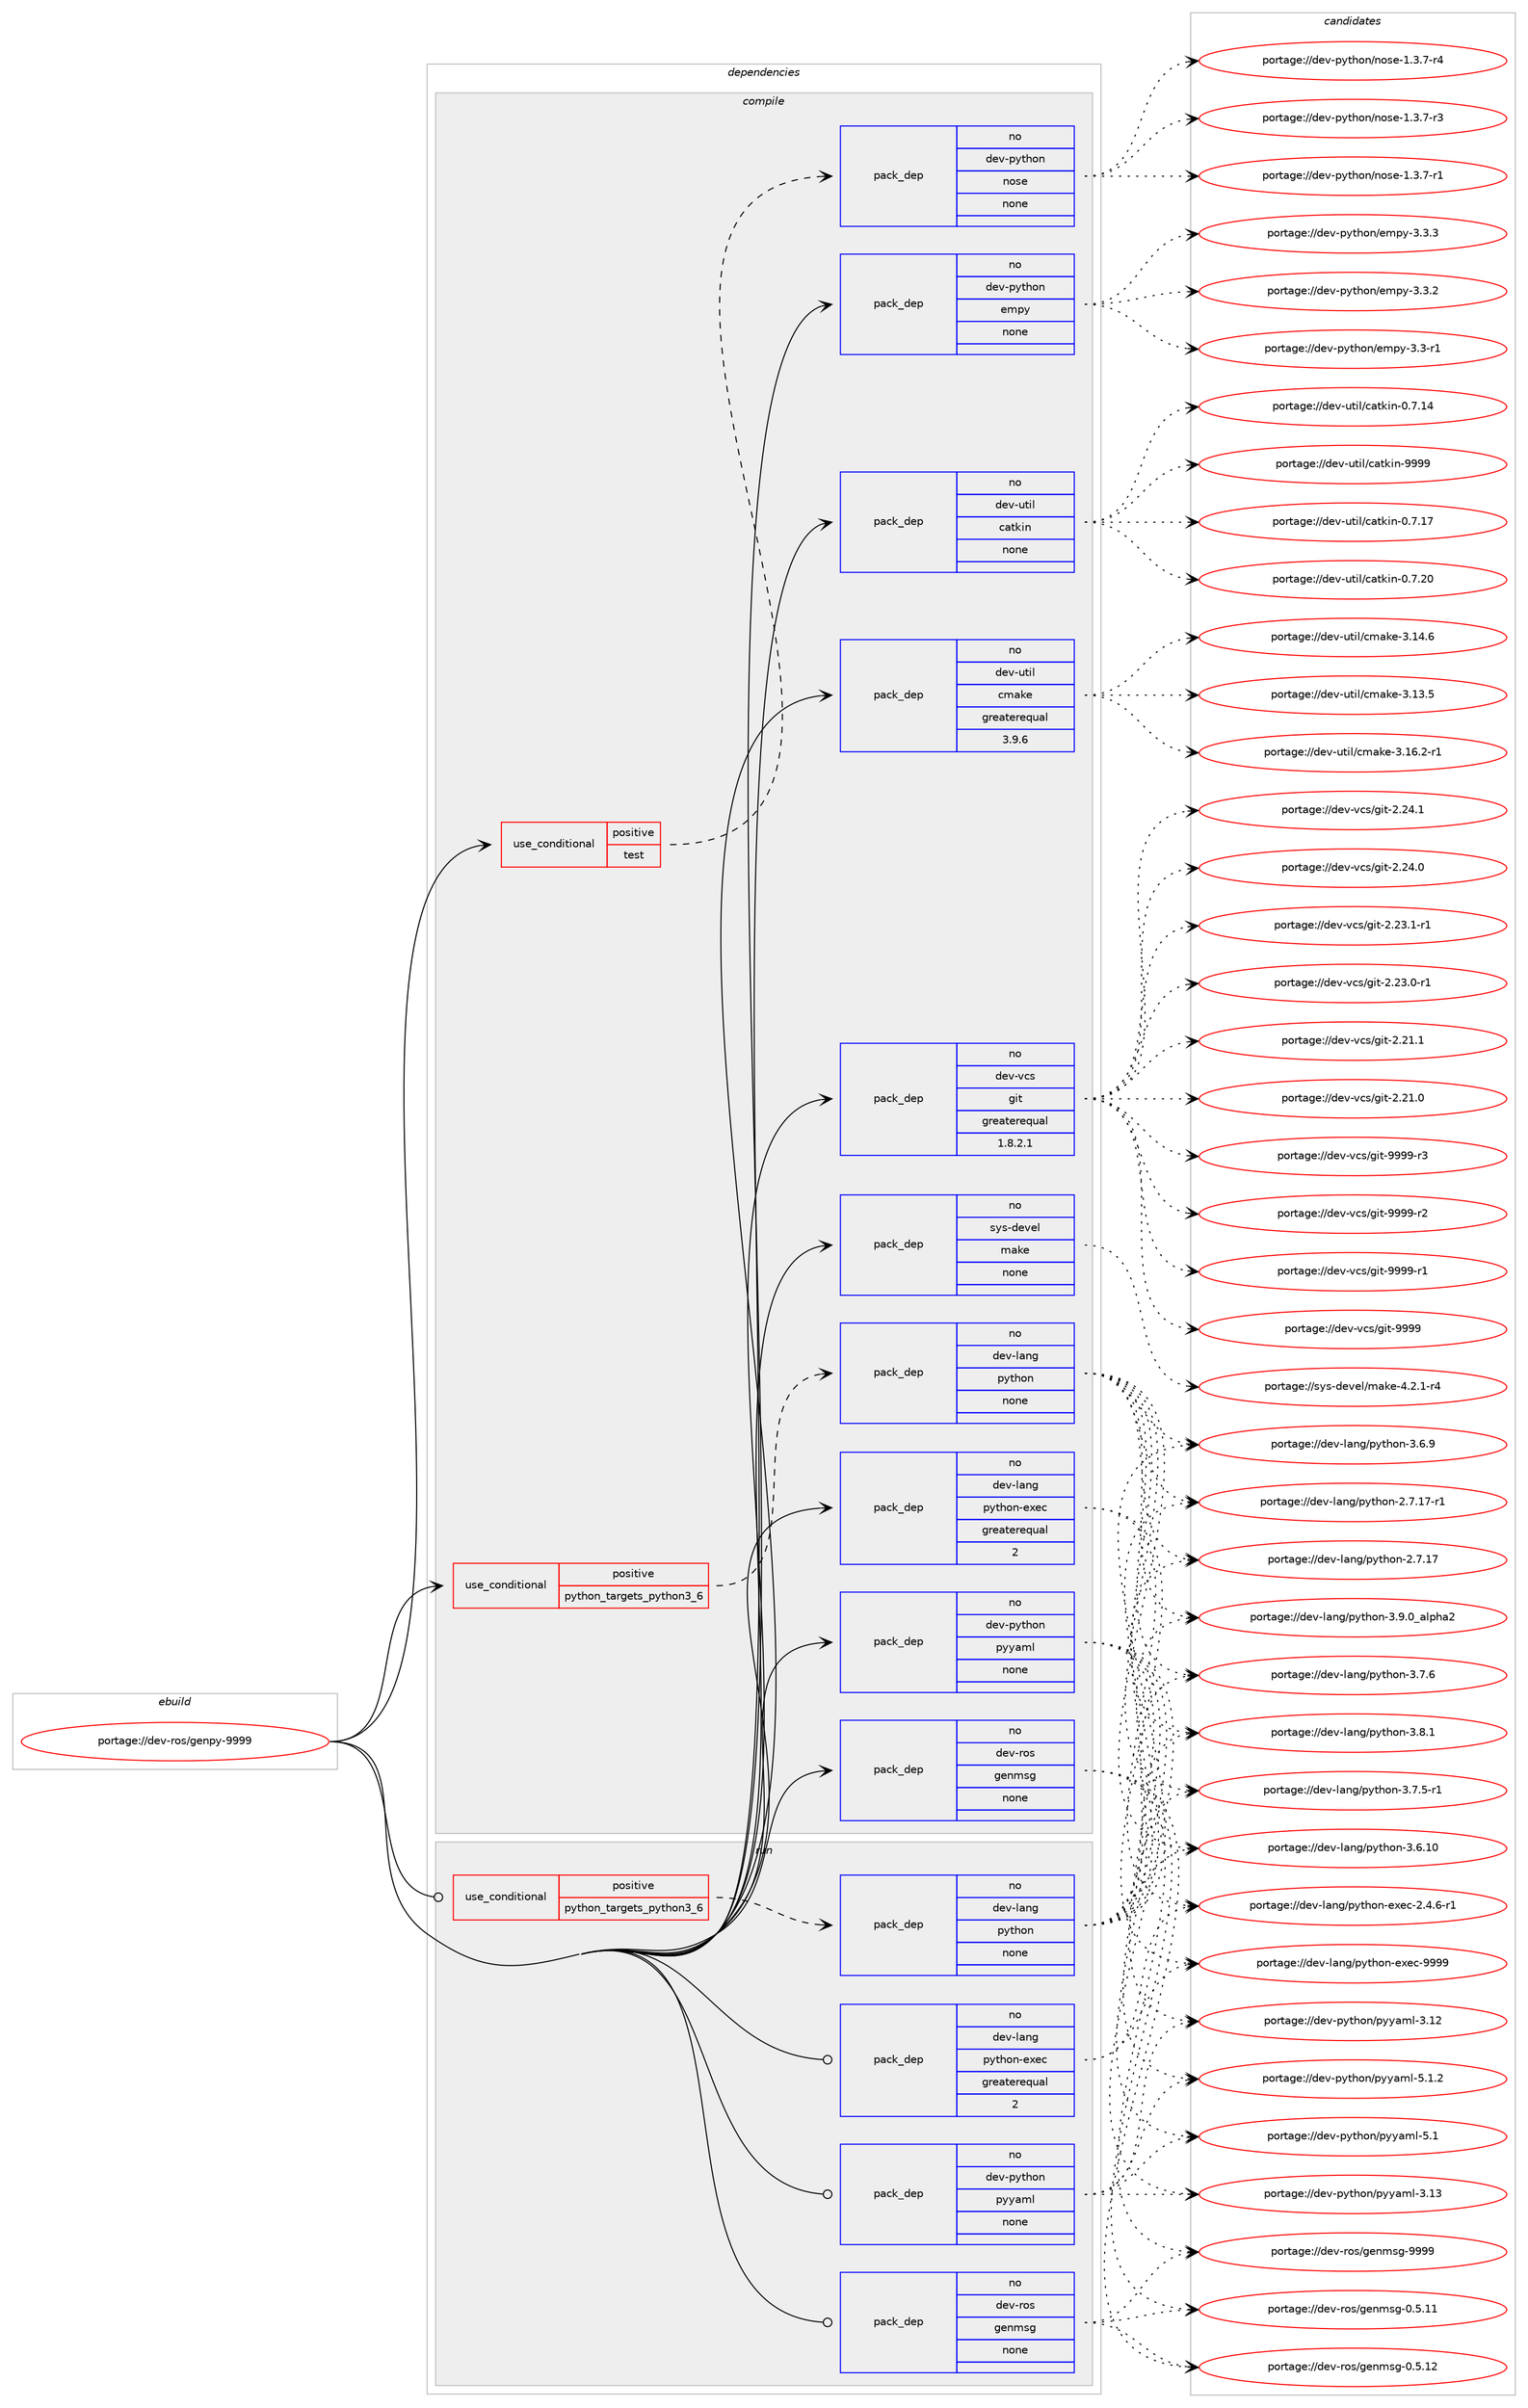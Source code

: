 digraph prolog {

# *************
# Graph options
# *************

newrank=true;
concentrate=true;
compound=true;
graph [rankdir=LR,fontname=Helvetica,fontsize=10,ranksep=1.5];#, ranksep=2.5, nodesep=0.2];
edge  [arrowhead=vee];
node  [fontname=Helvetica,fontsize=10];

# **********
# The ebuild
# **********

subgraph cluster_leftcol {
color=gray;
label=<<i>ebuild</i>>;
id [label="portage://dev-ros/genpy-9999", color=red, width=4, href="../dev-ros/genpy-9999.svg"];
}

# ****************
# The dependencies
# ****************

subgraph cluster_midcol {
color=gray;
label=<<i>dependencies</i>>;
subgraph cluster_compile {
fillcolor="#eeeeee";
style=filled;
label=<<i>compile</i>>;
subgraph cond100583 {
dependency403220 [label=<<TABLE BORDER="0" CELLBORDER="1" CELLSPACING="0" CELLPADDING="4"><TR><TD ROWSPAN="3" CELLPADDING="10">use_conditional</TD></TR><TR><TD>positive</TD></TR><TR><TD>python_targets_python3_6</TD></TR></TABLE>>, shape=none, color=red];
subgraph pack297784 {
dependency403221 [label=<<TABLE BORDER="0" CELLBORDER="1" CELLSPACING="0" CELLPADDING="4" WIDTH="220"><TR><TD ROWSPAN="6" CELLPADDING="30">pack_dep</TD></TR><TR><TD WIDTH="110">no</TD></TR><TR><TD>dev-lang</TD></TR><TR><TD>python</TD></TR><TR><TD>none</TD></TR><TR><TD></TD></TR></TABLE>>, shape=none, color=blue];
}
dependency403220:e -> dependency403221:w [weight=20,style="dashed",arrowhead="vee"];
}
id:e -> dependency403220:w [weight=20,style="solid",arrowhead="vee"];
subgraph cond100584 {
dependency403222 [label=<<TABLE BORDER="0" CELLBORDER="1" CELLSPACING="0" CELLPADDING="4"><TR><TD ROWSPAN="3" CELLPADDING="10">use_conditional</TD></TR><TR><TD>positive</TD></TR><TR><TD>test</TD></TR></TABLE>>, shape=none, color=red];
subgraph pack297785 {
dependency403223 [label=<<TABLE BORDER="0" CELLBORDER="1" CELLSPACING="0" CELLPADDING="4" WIDTH="220"><TR><TD ROWSPAN="6" CELLPADDING="30">pack_dep</TD></TR><TR><TD WIDTH="110">no</TD></TR><TR><TD>dev-python</TD></TR><TR><TD>nose</TD></TR><TR><TD>none</TD></TR><TR><TD></TD></TR></TABLE>>, shape=none, color=blue];
}
dependency403222:e -> dependency403223:w [weight=20,style="dashed",arrowhead="vee"];
}
id:e -> dependency403222:w [weight=20,style="solid",arrowhead="vee"];
subgraph pack297786 {
dependency403224 [label=<<TABLE BORDER="0" CELLBORDER="1" CELLSPACING="0" CELLPADDING="4" WIDTH="220"><TR><TD ROWSPAN="6" CELLPADDING="30">pack_dep</TD></TR><TR><TD WIDTH="110">no</TD></TR><TR><TD>dev-lang</TD></TR><TR><TD>python-exec</TD></TR><TR><TD>greaterequal</TD></TR><TR><TD>2</TD></TR></TABLE>>, shape=none, color=blue];
}
id:e -> dependency403224:w [weight=20,style="solid",arrowhead="vee"];
subgraph pack297787 {
dependency403225 [label=<<TABLE BORDER="0" CELLBORDER="1" CELLSPACING="0" CELLPADDING="4" WIDTH="220"><TR><TD ROWSPAN="6" CELLPADDING="30">pack_dep</TD></TR><TR><TD WIDTH="110">no</TD></TR><TR><TD>dev-python</TD></TR><TR><TD>empy</TD></TR><TR><TD>none</TD></TR><TR><TD></TD></TR></TABLE>>, shape=none, color=blue];
}
id:e -> dependency403225:w [weight=20,style="solid",arrowhead="vee"];
subgraph pack297788 {
dependency403226 [label=<<TABLE BORDER="0" CELLBORDER="1" CELLSPACING="0" CELLPADDING="4" WIDTH="220"><TR><TD ROWSPAN="6" CELLPADDING="30">pack_dep</TD></TR><TR><TD WIDTH="110">no</TD></TR><TR><TD>dev-python</TD></TR><TR><TD>pyyaml</TD></TR><TR><TD>none</TD></TR><TR><TD></TD></TR></TABLE>>, shape=none, color=blue];
}
id:e -> dependency403226:w [weight=20,style="solid",arrowhead="vee"];
subgraph pack297789 {
dependency403227 [label=<<TABLE BORDER="0" CELLBORDER="1" CELLSPACING="0" CELLPADDING="4" WIDTH="220"><TR><TD ROWSPAN="6" CELLPADDING="30">pack_dep</TD></TR><TR><TD WIDTH="110">no</TD></TR><TR><TD>dev-ros</TD></TR><TR><TD>genmsg</TD></TR><TR><TD>none</TD></TR><TR><TD></TD></TR></TABLE>>, shape=none, color=blue];
}
id:e -> dependency403227:w [weight=20,style="solid",arrowhead="vee"];
subgraph pack297790 {
dependency403228 [label=<<TABLE BORDER="0" CELLBORDER="1" CELLSPACING="0" CELLPADDING="4" WIDTH="220"><TR><TD ROWSPAN="6" CELLPADDING="30">pack_dep</TD></TR><TR><TD WIDTH="110">no</TD></TR><TR><TD>dev-util</TD></TR><TR><TD>catkin</TD></TR><TR><TD>none</TD></TR><TR><TD></TD></TR></TABLE>>, shape=none, color=blue];
}
id:e -> dependency403228:w [weight=20,style="solid",arrowhead="vee"];
subgraph pack297791 {
dependency403229 [label=<<TABLE BORDER="0" CELLBORDER="1" CELLSPACING="0" CELLPADDING="4" WIDTH="220"><TR><TD ROWSPAN="6" CELLPADDING="30">pack_dep</TD></TR><TR><TD WIDTH="110">no</TD></TR><TR><TD>dev-util</TD></TR><TR><TD>cmake</TD></TR><TR><TD>greaterequal</TD></TR><TR><TD>3.9.6</TD></TR></TABLE>>, shape=none, color=blue];
}
id:e -> dependency403229:w [weight=20,style="solid",arrowhead="vee"];
subgraph pack297792 {
dependency403230 [label=<<TABLE BORDER="0" CELLBORDER="1" CELLSPACING="0" CELLPADDING="4" WIDTH="220"><TR><TD ROWSPAN="6" CELLPADDING="30">pack_dep</TD></TR><TR><TD WIDTH="110">no</TD></TR><TR><TD>dev-vcs</TD></TR><TR><TD>git</TD></TR><TR><TD>greaterequal</TD></TR><TR><TD>1.8.2.1</TD></TR></TABLE>>, shape=none, color=blue];
}
id:e -> dependency403230:w [weight=20,style="solid",arrowhead="vee"];
subgraph pack297793 {
dependency403231 [label=<<TABLE BORDER="0" CELLBORDER="1" CELLSPACING="0" CELLPADDING="4" WIDTH="220"><TR><TD ROWSPAN="6" CELLPADDING="30">pack_dep</TD></TR><TR><TD WIDTH="110">no</TD></TR><TR><TD>sys-devel</TD></TR><TR><TD>make</TD></TR><TR><TD>none</TD></TR><TR><TD></TD></TR></TABLE>>, shape=none, color=blue];
}
id:e -> dependency403231:w [weight=20,style="solid",arrowhead="vee"];
}
subgraph cluster_compileandrun {
fillcolor="#eeeeee";
style=filled;
label=<<i>compile and run</i>>;
}
subgraph cluster_run {
fillcolor="#eeeeee";
style=filled;
label=<<i>run</i>>;
subgraph cond100585 {
dependency403232 [label=<<TABLE BORDER="0" CELLBORDER="1" CELLSPACING="0" CELLPADDING="4"><TR><TD ROWSPAN="3" CELLPADDING="10">use_conditional</TD></TR><TR><TD>positive</TD></TR><TR><TD>python_targets_python3_6</TD></TR></TABLE>>, shape=none, color=red];
subgraph pack297794 {
dependency403233 [label=<<TABLE BORDER="0" CELLBORDER="1" CELLSPACING="0" CELLPADDING="4" WIDTH="220"><TR><TD ROWSPAN="6" CELLPADDING="30">pack_dep</TD></TR><TR><TD WIDTH="110">no</TD></TR><TR><TD>dev-lang</TD></TR><TR><TD>python</TD></TR><TR><TD>none</TD></TR><TR><TD></TD></TR></TABLE>>, shape=none, color=blue];
}
dependency403232:e -> dependency403233:w [weight=20,style="dashed",arrowhead="vee"];
}
id:e -> dependency403232:w [weight=20,style="solid",arrowhead="odot"];
subgraph pack297795 {
dependency403234 [label=<<TABLE BORDER="0" CELLBORDER="1" CELLSPACING="0" CELLPADDING="4" WIDTH="220"><TR><TD ROWSPAN="6" CELLPADDING="30">pack_dep</TD></TR><TR><TD WIDTH="110">no</TD></TR><TR><TD>dev-lang</TD></TR><TR><TD>python-exec</TD></TR><TR><TD>greaterequal</TD></TR><TR><TD>2</TD></TR></TABLE>>, shape=none, color=blue];
}
id:e -> dependency403234:w [weight=20,style="solid",arrowhead="odot"];
subgraph pack297796 {
dependency403235 [label=<<TABLE BORDER="0" CELLBORDER="1" CELLSPACING="0" CELLPADDING="4" WIDTH="220"><TR><TD ROWSPAN="6" CELLPADDING="30">pack_dep</TD></TR><TR><TD WIDTH="110">no</TD></TR><TR><TD>dev-python</TD></TR><TR><TD>pyyaml</TD></TR><TR><TD>none</TD></TR><TR><TD></TD></TR></TABLE>>, shape=none, color=blue];
}
id:e -> dependency403235:w [weight=20,style="solid",arrowhead="odot"];
subgraph pack297797 {
dependency403236 [label=<<TABLE BORDER="0" CELLBORDER="1" CELLSPACING="0" CELLPADDING="4" WIDTH="220"><TR><TD ROWSPAN="6" CELLPADDING="30">pack_dep</TD></TR><TR><TD WIDTH="110">no</TD></TR><TR><TD>dev-ros</TD></TR><TR><TD>genmsg</TD></TR><TR><TD>none</TD></TR><TR><TD></TD></TR></TABLE>>, shape=none, color=blue];
}
id:e -> dependency403236:w [weight=20,style="solid",arrowhead="odot"];
}
}

# **************
# The candidates
# **************

subgraph cluster_choices {
rank=same;
color=gray;
label=<<i>candidates</i>>;

subgraph choice297784 {
color=black;
nodesep=1;
choice10010111845108971101034711212111610411111045514657464895971081121049750 [label="portage://dev-lang/python-3.9.0_alpha2", color=red, width=4,href="../dev-lang/python-3.9.0_alpha2.svg"];
choice100101118451089711010347112121116104111110455146564649 [label="portage://dev-lang/python-3.8.1", color=red, width=4,href="../dev-lang/python-3.8.1.svg"];
choice100101118451089711010347112121116104111110455146554654 [label="portage://dev-lang/python-3.7.6", color=red, width=4,href="../dev-lang/python-3.7.6.svg"];
choice1001011184510897110103471121211161041111104551465546534511449 [label="portage://dev-lang/python-3.7.5-r1", color=red, width=4,href="../dev-lang/python-3.7.5-r1.svg"];
choice100101118451089711010347112121116104111110455146544657 [label="portage://dev-lang/python-3.6.9", color=red, width=4,href="../dev-lang/python-3.6.9.svg"];
choice10010111845108971101034711212111610411111045514654464948 [label="portage://dev-lang/python-3.6.10", color=red, width=4,href="../dev-lang/python-3.6.10.svg"];
choice100101118451089711010347112121116104111110455046554649554511449 [label="portage://dev-lang/python-2.7.17-r1", color=red, width=4,href="../dev-lang/python-2.7.17-r1.svg"];
choice10010111845108971101034711212111610411111045504655464955 [label="portage://dev-lang/python-2.7.17", color=red, width=4,href="../dev-lang/python-2.7.17.svg"];
dependency403221:e -> choice10010111845108971101034711212111610411111045514657464895971081121049750:w [style=dotted,weight="100"];
dependency403221:e -> choice100101118451089711010347112121116104111110455146564649:w [style=dotted,weight="100"];
dependency403221:e -> choice100101118451089711010347112121116104111110455146554654:w [style=dotted,weight="100"];
dependency403221:e -> choice1001011184510897110103471121211161041111104551465546534511449:w [style=dotted,weight="100"];
dependency403221:e -> choice100101118451089711010347112121116104111110455146544657:w [style=dotted,weight="100"];
dependency403221:e -> choice10010111845108971101034711212111610411111045514654464948:w [style=dotted,weight="100"];
dependency403221:e -> choice100101118451089711010347112121116104111110455046554649554511449:w [style=dotted,weight="100"];
dependency403221:e -> choice10010111845108971101034711212111610411111045504655464955:w [style=dotted,weight="100"];
}
subgraph choice297785 {
color=black;
nodesep=1;
choice10010111845112121116104111110471101111151014549465146554511452 [label="portage://dev-python/nose-1.3.7-r4", color=red, width=4,href="../dev-python/nose-1.3.7-r4.svg"];
choice10010111845112121116104111110471101111151014549465146554511451 [label="portage://dev-python/nose-1.3.7-r3", color=red, width=4,href="../dev-python/nose-1.3.7-r3.svg"];
choice10010111845112121116104111110471101111151014549465146554511449 [label="portage://dev-python/nose-1.3.7-r1", color=red, width=4,href="../dev-python/nose-1.3.7-r1.svg"];
dependency403223:e -> choice10010111845112121116104111110471101111151014549465146554511452:w [style=dotted,weight="100"];
dependency403223:e -> choice10010111845112121116104111110471101111151014549465146554511451:w [style=dotted,weight="100"];
dependency403223:e -> choice10010111845112121116104111110471101111151014549465146554511449:w [style=dotted,weight="100"];
}
subgraph choice297786 {
color=black;
nodesep=1;
choice10010111845108971101034711212111610411111045101120101994557575757 [label="portage://dev-lang/python-exec-9999", color=red, width=4,href="../dev-lang/python-exec-9999.svg"];
choice10010111845108971101034711212111610411111045101120101994550465246544511449 [label="portage://dev-lang/python-exec-2.4.6-r1", color=red, width=4,href="../dev-lang/python-exec-2.4.6-r1.svg"];
dependency403224:e -> choice10010111845108971101034711212111610411111045101120101994557575757:w [style=dotted,weight="100"];
dependency403224:e -> choice10010111845108971101034711212111610411111045101120101994550465246544511449:w [style=dotted,weight="100"];
}
subgraph choice297787 {
color=black;
nodesep=1;
choice1001011184511212111610411111047101109112121455146514651 [label="portage://dev-python/empy-3.3.3", color=red, width=4,href="../dev-python/empy-3.3.3.svg"];
choice1001011184511212111610411111047101109112121455146514650 [label="portage://dev-python/empy-3.3.2", color=red, width=4,href="../dev-python/empy-3.3.2.svg"];
choice1001011184511212111610411111047101109112121455146514511449 [label="portage://dev-python/empy-3.3-r1", color=red, width=4,href="../dev-python/empy-3.3-r1.svg"];
dependency403225:e -> choice1001011184511212111610411111047101109112121455146514651:w [style=dotted,weight="100"];
dependency403225:e -> choice1001011184511212111610411111047101109112121455146514650:w [style=dotted,weight="100"];
dependency403225:e -> choice1001011184511212111610411111047101109112121455146514511449:w [style=dotted,weight="100"];
}
subgraph choice297788 {
color=black;
nodesep=1;
choice100101118451121211161041111104711212112197109108455346494650 [label="portage://dev-python/pyyaml-5.1.2", color=red, width=4,href="../dev-python/pyyaml-5.1.2.svg"];
choice10010111845112121116104111110471121211219710910845534649 [label="portage://dev-python/pyyaml-5.1", color=red, width=4,href="../dev-python/pyyaml-5.1.svg"];
choice1001011184511212111610411111047112121121971091084551464951 [label="portage://dev-python/pyyaml-3.13", color=red, width=4,href="../dev-python/pyyaml-3.13.svg"];
choice1001011184511212111610411111047112121121971091084551464950 [label="portage://dev-python/pyyaml-3.12", color=red, width=4,href="../dev-python/pyyaml-3.12.svg"];
dependency403226:e -> choice100101118451121211161041111104711212112197109108455346494650:w [style=dotted,weight="100"];
dependency403226:e -> choice10010111845112121116104111110471121211219710910845534649:w [style=dotted,weight="100"];
dependency403226:e -> choice1001011184511212111610411111047112121121971091084551464951:w [style=dotted,weight="100"];
dependency403226:e -> choice1001011184511212111610411111047112121121971091084551464950:w [style=dotted,weight="100"];
}
subgraph choice297789 {
color=black;
nodesep=1;
choice10010111845114111115471031011101091151034557575757 [label="portage://dev-ros/genmsg-9999", color=red, width=4,href="../dev-ros/genmsg-9999.svg"];
choice100101118451141111154710310111010911510345484653464950 [label="portage://dev-ros/genmsg-0.5.12", color=red, width=4,href="../dev-ros/genmsg-0.5.12.svg"];
choice100101118451141111154710310111010911510345484653464949 [label="portage://dev-ros/genmsg-0.5.11", color=red, width=4,href="../dev-ros/genmsg-0.5.11.svg"];
dependency403227:e -> choice10010111845114111115471031011101091151034557575757:w [style=dotted,weight="100"];
dependency403227:e -> choice100101118451141111154710310111010911510345484653464950:w [style=dotted,weight="100"];
dependency403227:e -> choice100101118451141111154710310111010911510345484653464949:w [style=dotted,weight="100"];
}
subgraph choice297790 {
color=black;
nodesep=1;
choice100101118451171161051084799971161071051104557575757 [label="portage://dev-util/catkin-9999", color=red, width=4,href="../dev-util/catkin-9999.svg"];
choice1001011184511711610510847999711610710511045484655465048 [label="portage://dev-util/catkin-0.7.20", color=red, width=4,href="../dev-util/catkin-0.7.20.svg"];
choice1001011184511711610510847999711610710511045484655464955 [label="portage://dev-util/catkin-0.7.17", color=red, width=4,href="../dev-util/catkin-0.7.17.svg"];
choice1001011184511711610510847999711610710511045484655464952 [label="portage://dev-util/catkin-0.7.14", color=red, width=4,href="../dev-util/catkin-0.7.14.svg"];
dependency403228:e -> choice100101118451171161051084799971161071051104557575757:w [style=dotted,weight="100"];
dependency403228:e -> choice1001011184511711610510847999711610710511045484655465048:w [style=dotted,weight="100"];
dependency403228:e -> choice1001011184511711610510847999711610710511045484655464955:w [style=dotted,weight="100"];
dependency403228:e -> choice1001011184511711610510847999711610710511045484655464952:w [style=dotted,weight="100"];
}
subgraph choice297791 {
color=black;
nodesep=1;
choice10010111845117116105108479910997107101455146495446504511449 [label="portage://dev-util/cmake-3.16.2-r1", color=red, width=4,href="../dev-util/cmake-3.16.2-r1.svg"];
choice1001011184511711610510847991099710710145514649524654 [label="portage://dev-util/cmake-3.14.6", color=red, width=4,href="../dev-util/cmake-3.14.6.svg"];
choice1001011184511711610510847991099710710145514649514653 [label="portage://dev-util/cmake-3.13.5", color=red, width=4,href="../dev-util/cmake-3.13.5.svg"];
dependency403229:e -> choice10010111845117116105108479910997107101455146495446504511449:w [style=dotted,weight="100"];
dependency403229:e -> choice1001011184511711610510847991099710710145514649524654:w [style=dotted,weight="100"];
dependency403229:e -> choice1001011184511711610510847991099710710145514649514653:w [style=dotted,weight="100"];
}
subgraph choice297792 {
color=black;
nodesep=1;
choice10010111845118991154710310511645575757574511451 [label="portage://dev-vcs/git-9999-r3", color=red, width=4,href="../dev-vcs/git-9999-r3.svg"];
choice10010111845118991154710310511645575757574511450 [label="portage://dev-vcs/git-9999-r2", color=red, width=4,href="../dev-vcs/git-9999-r2.svg"];
choice10010111845118991154710310511645575757574511449 [label="portage://dev-vcs/git-9999-r1", color=red, width=4,href="../dev-vcs/git-9999-r1.svg"];
choice1001011184511899115471031051164557575757 [label="portage://dev-vcs/git-9999", color=red, width=4,href="../dev-vcs/git-9999.svg"];
choice10010111845118991154710310511645504650524649 [label="portage://dev-vcs/git-2.24.1", color=red, width=4,href="../dev-vcs/git-2.24.1.svg"];
choice10010111845118991154710310511645504650524648 [label="portage://dev-vcs/git-2.24.0", color=red, width=4,href="../dev-vcs/git-2.24.0.svg"];
choice100101118451189911547103105116455046505146494511449 [label="portage://dev-vcs/git-2.23.1-r1", color=red, width=4,href="../dev-vcs/git-2.23.1-r1.svg"];
choice100101118451189911547103105116455046505146484511449 [label="portage://dev-vcs/git-2.23.0-r1", color=red, width=4,href="../dev-vcs/git-2.23.0-r1.svg"];
choice10010111845118991154710310511645504650494649 [label="portage://dev-vcs/git-2.21.1", color=red, width=4,href="../dev-vcs/git-2.21.1.svg"];
choice10010111845118991154710310511645504650494648 [label="portage://dev-vcs/git-2.21.0", color=red, width=4,href="../dev-vcs/git-2.21.0.svg"];
dependency403230:e -> choice10010111845118991154710310511645575757574511451:w [style=dotted,weight="100"];
dependency403230:e -> choice10010111845118991154710310511645575757574511450:w [style=dotted,weight="100"];
dependency403230:e -> choice10010111845118991154710310511645575757574511449:w [style=dotted,weight="100"];
dependency403230:e -> choice1001011184511899115471031051164557575757:w [style=dotted,weight="100"];
dependency403230:e -> choice10010111845118991154710310511645504650524649:w [style=dotted,weight="100"];
dependency403230:e -> choice10010111845118991154710310511645504650524648:w [style=dotted,weight="100"];
dependency403230:e -> choice100101118451189911547103105116455046505146494511449:w [style=dotted,weight="100"];
dependency403230:e -> choice100101118451189911547103105116455046505146484511449:w [style=dotted,weight="100"];
dependency403230:e -> choice10010111845118991154710310511645504650494649:w [style=dotted,weight="100"];
dependency403230:e -> choice10010111845118991154710310511645504650494648:w [style=dotted,weight="100"];
}
subgraph choice297793 {
color=black;
nodesep=1;
choice1151211154510010111810110847109971071014552465046494511452 [label="portage://sys-devel/make-4.2.1-r4", color=red, width=4,href="../sys-devel/make-4.2.1-r4.svg"];
dependency403231:e -> choice1151211154510010111810110847109971071014552465046494511452:w [style=dotted,weight="100"];
}
subgraph choice297794 {
color=black;
nodesep=1;
choice10010111845108971101034711212111610411111045514657464895971081121049750 [label="portage://dev-lang/python-3.9.0_alpha2", color=red, width=4,href="../dev-lang/python-3.9.0_alpha2.svg"];
choice100101118451089711010347112121116104111110455146564649 [label="portage://dev-lang/python-3.8.1", color=red, width=4,href="../dev-lang/python-3.8.1.svg"];
choice100101118451089711010347112121116104111110455146554654 [label="portage://dev-lang/python-3.7.6", color=red, width=4,href="../dev-lang/python-3.7.6.svg"];
choice1001011184510897110103471121211161041111104551465546534511449 [label="portage://dev-lang/python-3.7.5-r1", color=red, width=4,href="../dev-lang/python-3.7.5-r1.svg"];
choice100101118451089711010347112121116104111110455146544657 [label="portage://dev-lang/python-3.6.9", color=red, width=4,href="../dev-lang/python-3.6.9.svg"];
choice10010111845108971101034711212111610411111045514654464948 [label="portage://dev-lang/python-3.6.10", color=red, width=4,href="../dev-lang/python-3.6.10.svg"];
choice100101118451089711010347112121116104111110455046554649554511449 [label="portage://dev-lang/python-2.7.17-r1", color=red, width=4,href="../dev-lang/python-2.7.17-r1.svg"];
choice10010111845108971101034711212111610411111045504655464955 [label="portage://dev-lang/python-2.7.17", color=red, width=4,href="../dev-lang/python-2.7.17.svg"];
dependency403233:e -> choice10010111845108971101034711212111610411111045514657464895971081121049750:w [style=dotted,weight="100"];
dependency403233:e -> choice100101118451089711010347112121116104111110455146564649:w [style=dotted,weight="100"];
dependency403233:e -> choice100101118451089711010347112121116104111110455146554654:w [style=dotted,weight="100"];
dependency403233:e -> choice1001011184510897110103471121211161041111104551465546534511449:w [style=dotted,weight="100"];
dependency403233:e -> choice100101118451089711010347112121116104111110455146544657:w [style=dotted,weight="100"];
dependency403233:e -> choice10010111845108971101034711212111610411111045514654464948:w [style=dotted,weight="100"];
dependency403233:e -> choice100101118451089711010347112121116104111110455046554649554511449:w [style=dotted,weight="100"];
dependency403233:e -> choice10010111845108971101034711212111610411111045504655464955:w [style=dotted,weight="100"];
}
subgraph choice297795 {
color=black;
nodesep=1;
choice10010111845108971101034711212111610411111045101120101994557575757 [label="portage://dev-lang/python-exec-9999", color=red, width=4,href="../dev-lang/python-exec-9999.svg"];
choice10010111845108971101034711212111610411111045101120101994550465246544511449 [label="portage://dev-lang/python-exec-2.4.6-r1", color=red, width=4,href="../dev-lang/python-exec-2.4.6-r1.svg"];
dependency403234:e -> choice10010111845108971101034711212111610411111045101120101994557575757:w [style=dotted,weight="100"];
dependency403234:e -> choice10010111845108971101034711212111610411111045101120101994550465246544511449:w [style=dotted,weight="100"];
}
subgraph choice297796 {
color=black;
nodesep=1;
choice100101118451121211161041111104711212112197109108455346494650 [label="portage://dev-python/pyyaml-5.1.2", color=red, width=4,href="../dev-python/pyyaml-5.1.2.svg"];
choice10010111845112121116104111110471121211219710910845534649 [label="portage://dev-python/pyyaml-5.1", color=red, width=4,href="../dev-python/pyyaml-5.1.svg"];
choice1001011184511212111610411111047112121121971091084551464951 [label="portage://dev-python/pyyaml-3.13", color=red, width=4,href="../dev-python/pyyaml-3.13.svg"];
choice1001011184511212111610411111047112121121971091084551464950 [label="portage://dev-python/pyyaml-3.12", color=red, width=4,href="../dev-python/pyyaml-3.12.svg"];
dependency403235:e -> choice100101118451121211161041111104711212112197109108455346494650:w [style=dotted,weight="100"];
dependency403235:e -> choice10010111845112121116104111110471121211219710910845534649:w [style=dotted,weight="100"];
dependency403235:e -> choice1001011184511212111610411111047112121121971091084551464951:w [style=dotted,weight="100"];
dependency403235:e -> choice1001011184511212111610411111047112121121971091084551464950:w [style=dotted,weight="100"];
}
subgraph choice297797 {
color=black;
nodesep=1;
choice10010111845114111115471031011101091151034557575757 [label="portage://dev-ros/genmsg-9999", color=red, width=4,href="../dev-ros/genmsg-9999.svg"];
choice100101118451141111154710310111010911510345484653464950 [label="portage://dev-ros/genmsg-0.5.12", color=red, width=4,href="../dev-ros/genmsg-0.5.12.svg"];
choice100101118451141111154710310111010911510345484653464949 [label="portage://dev-ros/genmsg-0.5.11", color=red, width=4,href="../dev-ros/genmsg-0.5.11.svg"];
dependency403236:e -> choice10010111845114111115471031011101091151034557575757:w [style=dotted,weight="100"];
dependency403236:e -> choice100101118451141111154710310111010911510345484653464950:w [style=dotted,weight="100"];
dependency403236:e -> choice100101118451141111154710310111010911510345484653464949:w [style=dotted,weight="100"];
}
}

}
